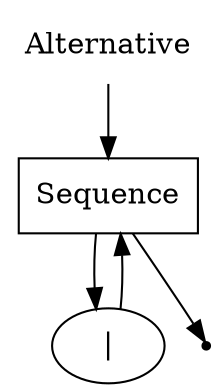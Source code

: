 digraph Alternative {
    start [label="Alternative" shape=plaintext];
    A [label="Sequence" shape=box];
    B [label="|" shape=oval];
    end [label="" shape=point];
    start -> A;
    A -> B;
    B -> A;
    A -> end;
}